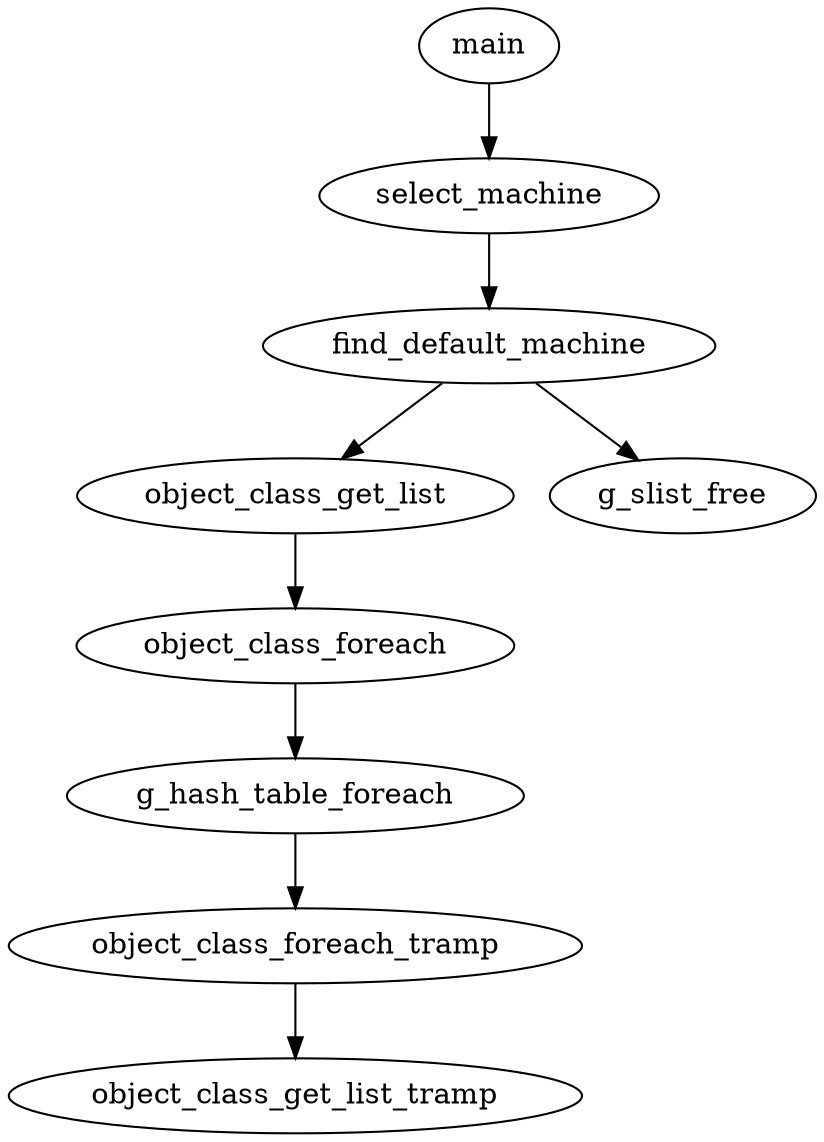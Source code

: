 
digraph {
    main -> select_machine -> find_default_machine 
        find_default_machine -> object_class_get_list
            object_class_get_list -> object_class_foreach -> g_hash_table_foreach
                g_hash_table_foreach -> object_class_foreach_tramp -> object_class_get_list_tramp
        find_default_machine -> g_slist_free
}


